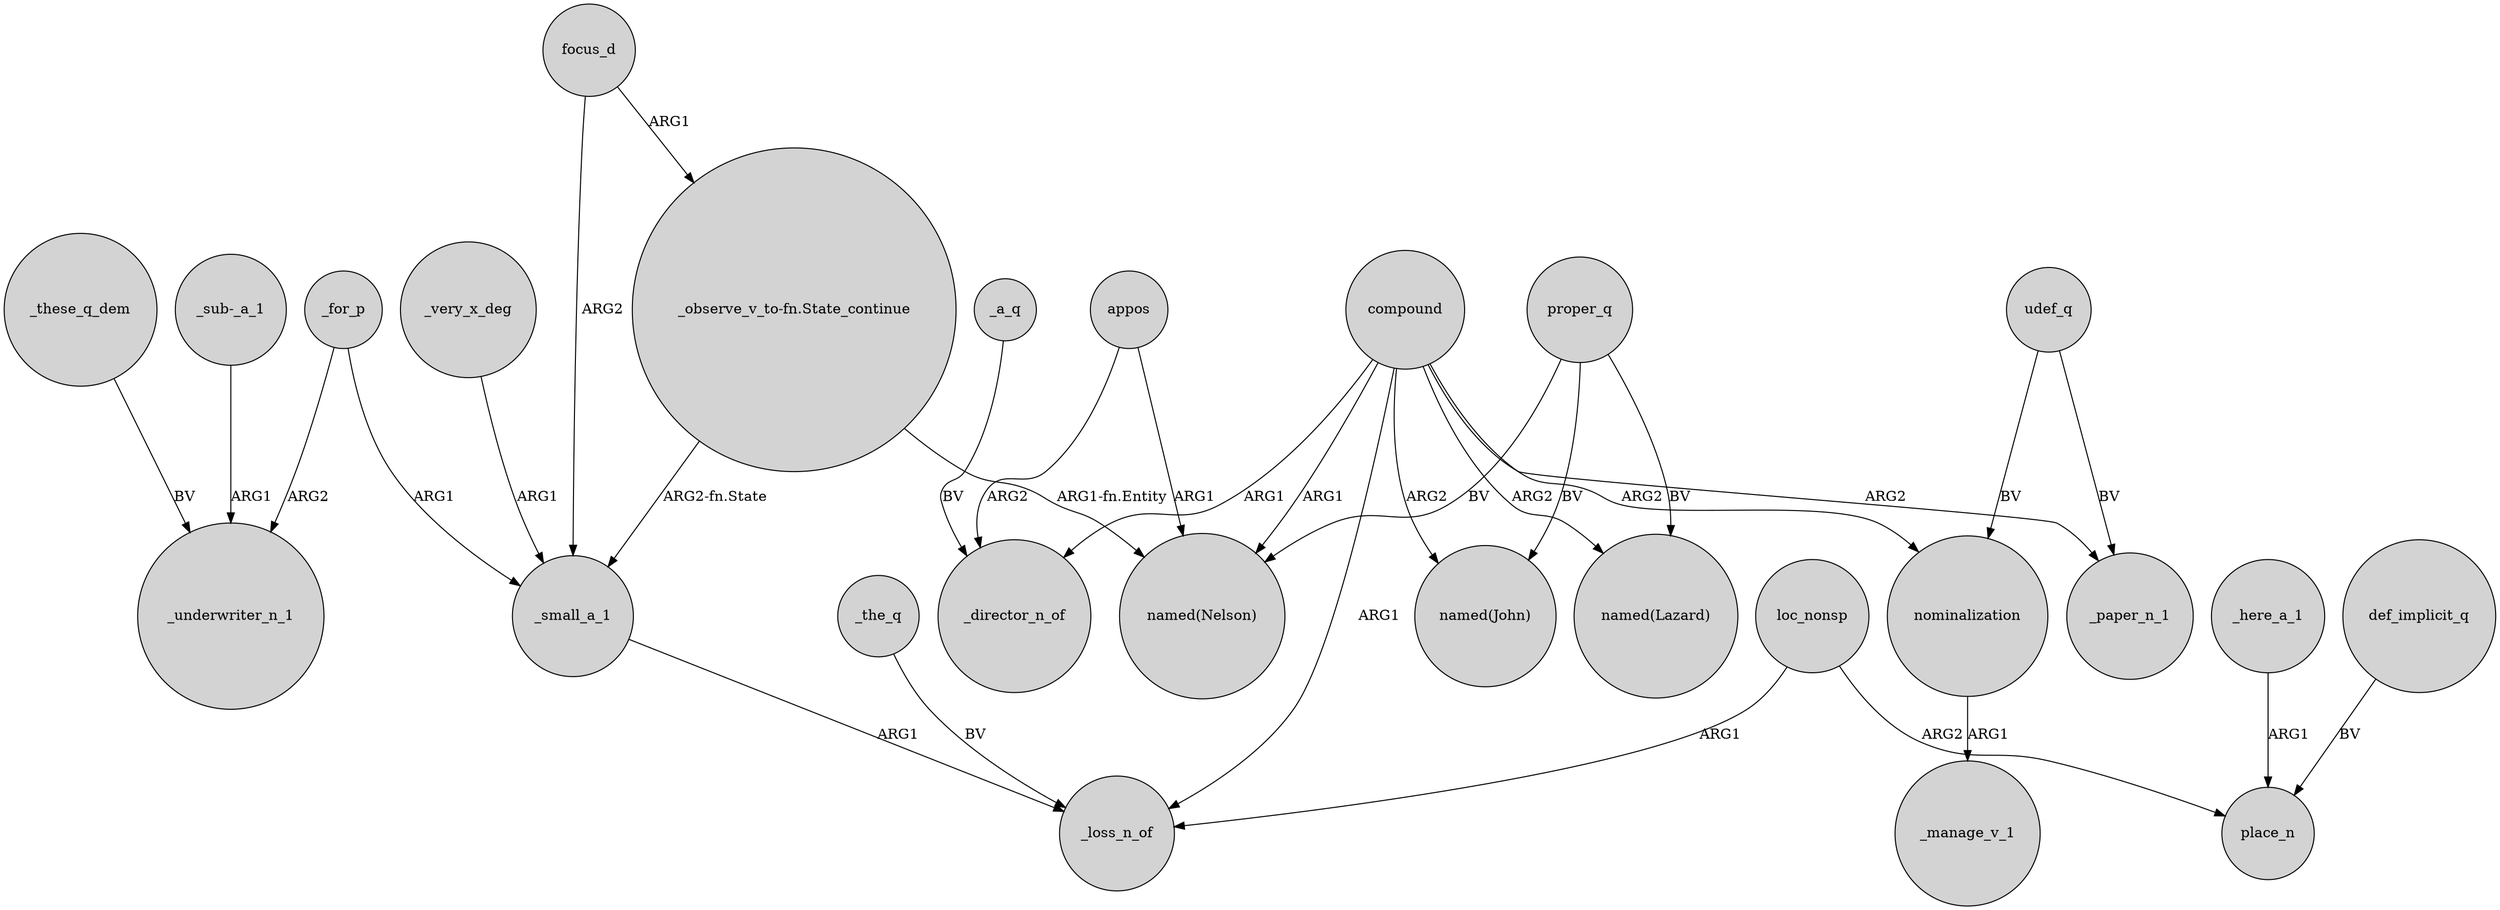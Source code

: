 digraph {
	node [shape=circle style=filled]
	_these_q_dem -> _underwriter_n_1 [label=BV]
	def_implicit_q -> place_n [label=BV]
	"_observe_v_to-fn.State_continue" -> "named(Nelson)" [label="ARG1-fn.Entity"]
	udef_q -> _paper_n_1 [label=BV]
	compound -> _paper_n_1 [label=ARG2]
	_the_q -> _loss_n_of [label=BV]
	udef_q -> nominalization [label=BV]
	_for_p -> _small_a_1 [label=ARG1]
	appos -> _director_n_of [label=ARG2]
	_here_a_1 -> place_n [label=ARG1]
	_for_p -> _underwriter_n_1 [label=ARG2]
	compound -> "named(Lazard)" [label=ARG2]
	compound -> nominalization [label=ARG2]
	compound -> "named(Nelson)" [label=ARG1]
	nominalization -> _manage_v_1 [label=ARG1]
	proper_q -> "named(Lazard)" [label=BV]
	compound -> _loss_n_of [label=ARG1]
	compound -> "named(John)" [label=ARG2]
	_small_a_1 -> _loss_n_of [label=ARG1]
	"_observe_v_to-fn.State_continue" -> _small_a_1 [label="ARG2-fn.State"]
	appos -> "named(Nelson)" [label=ARG1]
	_very_x_deg -> _small_a_1 [label=ARG1]
	proper_q -> "named(Nelson)" [label=BV]
	focus_d -> "_observe_v_to-fn.State_continue" [label=ARG1]
	loc_nonsp -> place_n [label=ARG2]
	compound -> _director_n_of [label=ARG1]
	_a_q -> _director_n_of [label=BV]
	loc_nonsp -> _loss_n_of [label=ARG1]
	"_sub-_a_1" -> _underwriter_n_1 [label=ARG1]
	focus_d -> _small_a_1 [label=ARG2]
	proper_q -> "named(John)" [label=BV]
}

